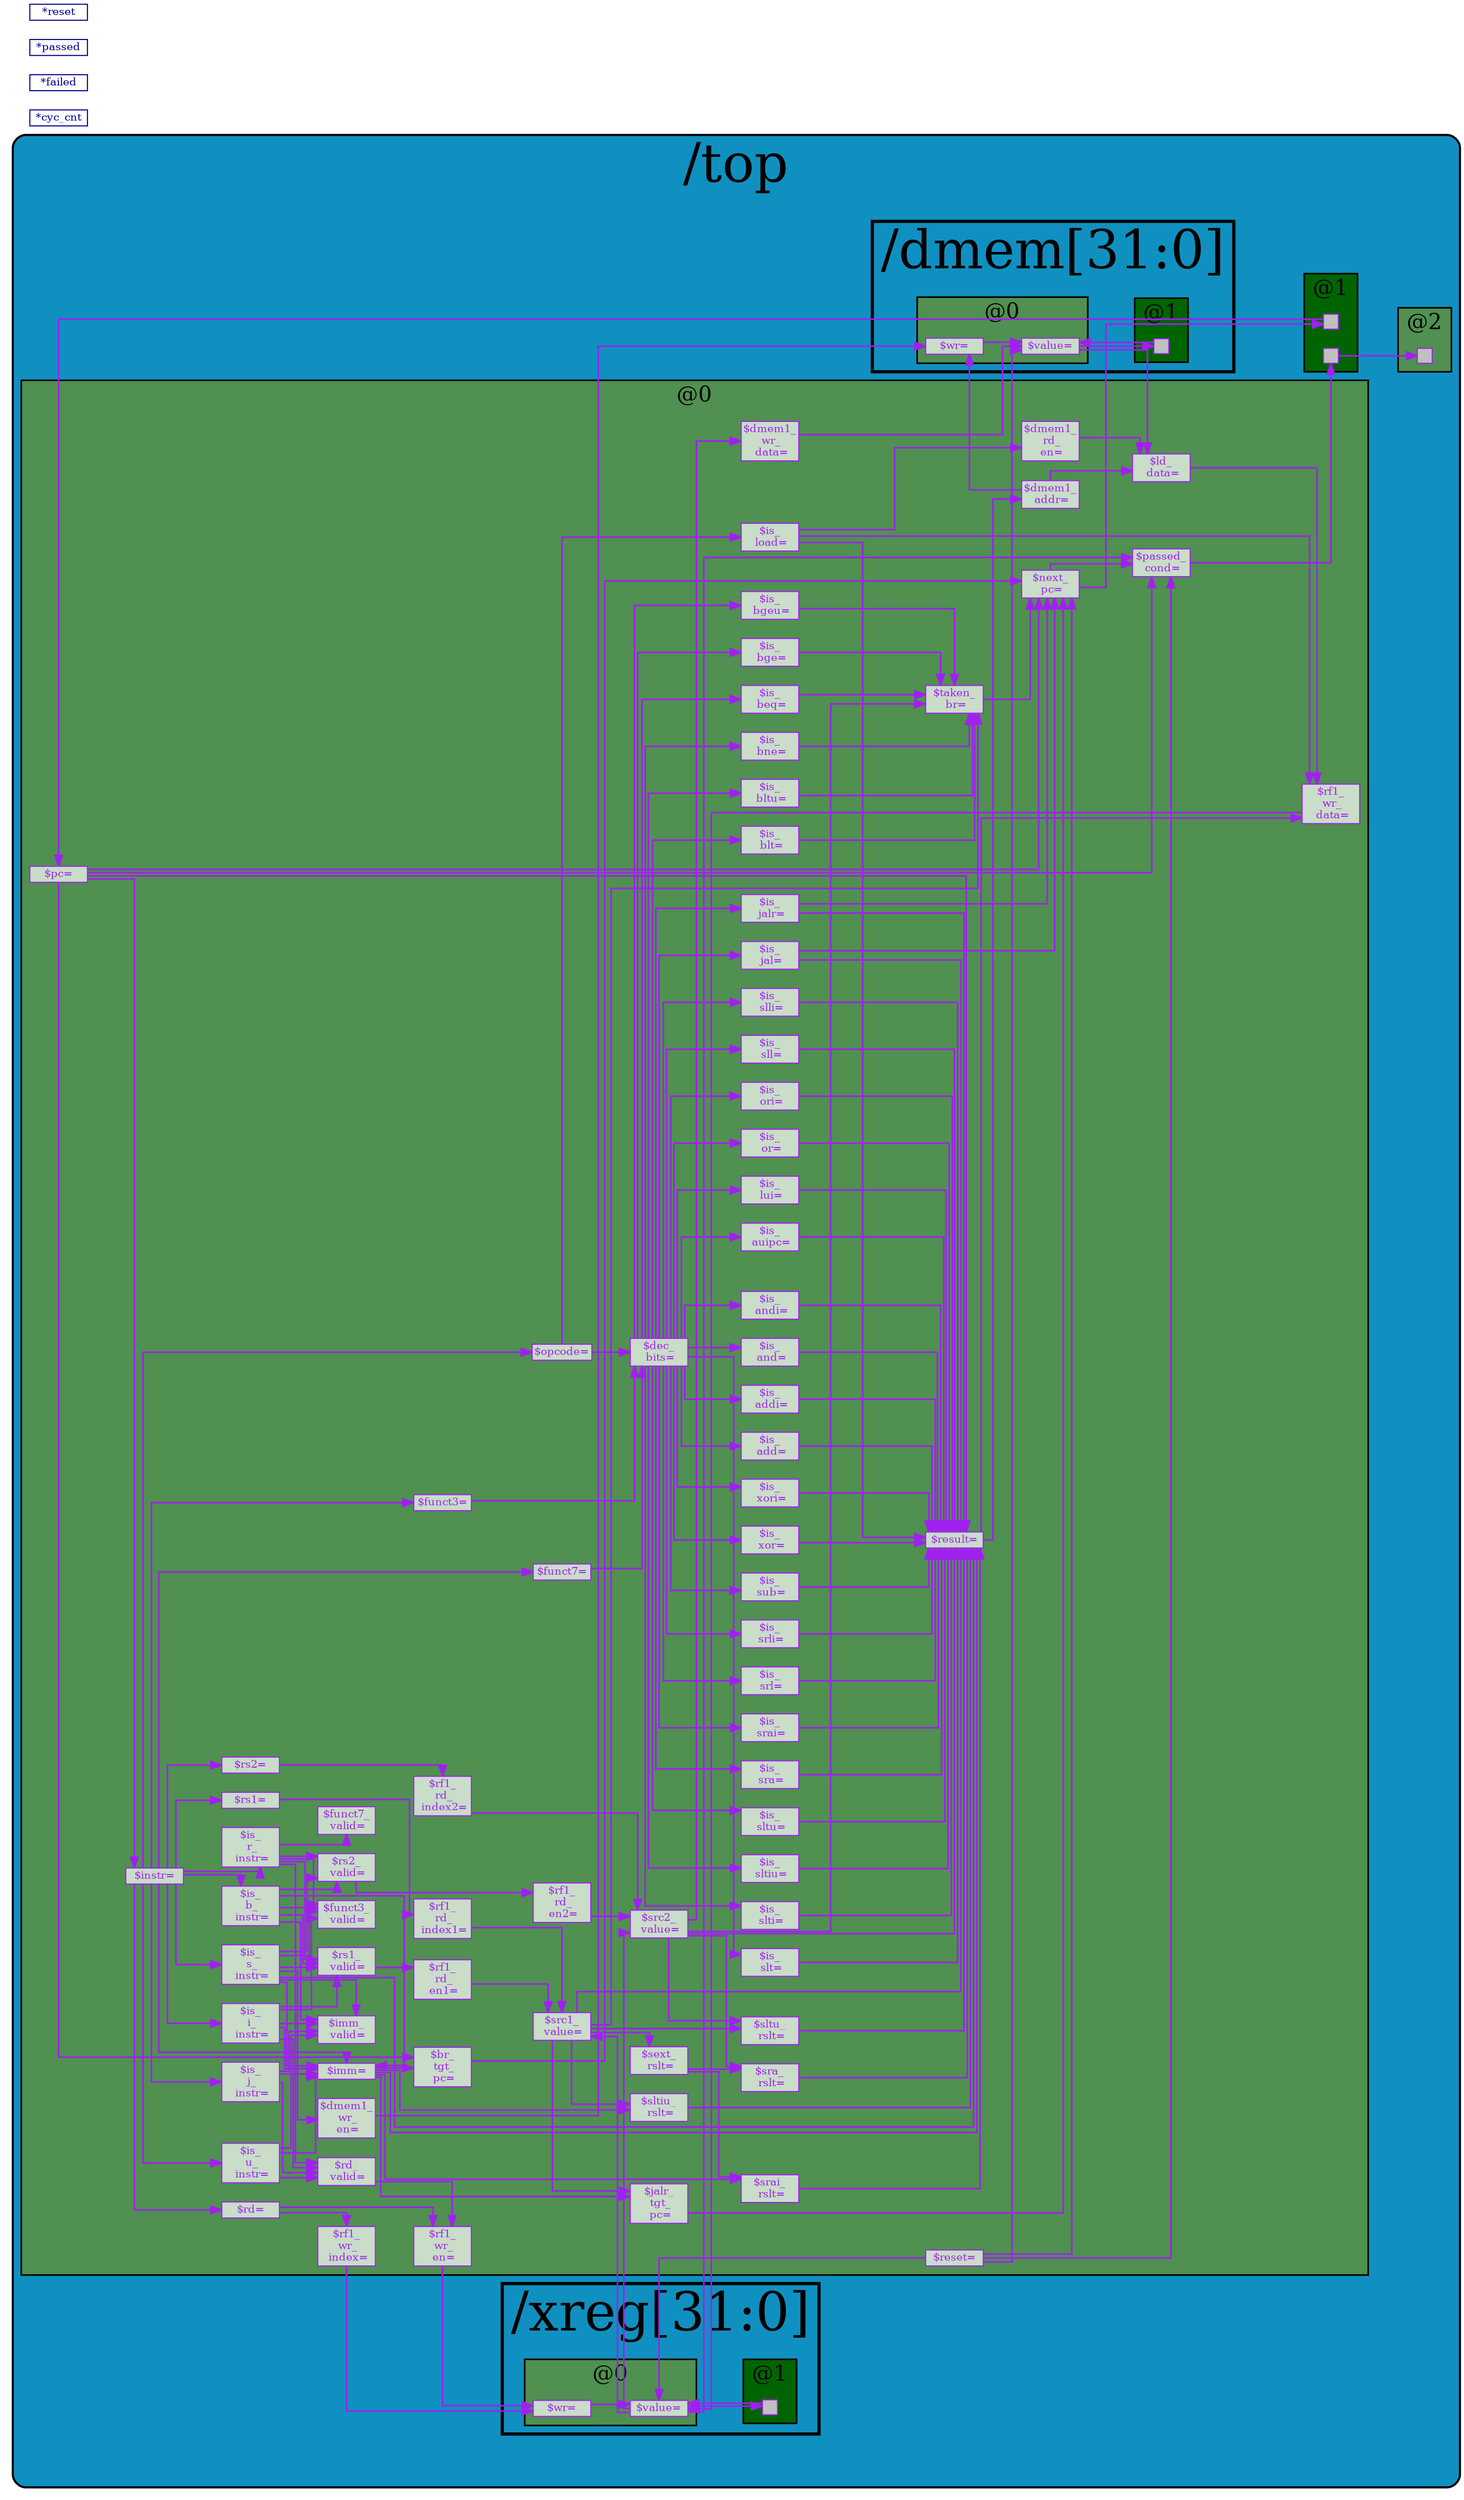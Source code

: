 // Generated by SandPiper(TM) 1.9-2018/02/11-beta from Redwood EDA.
// (Installed here: /d/RISC-V/tlverilog/SandPiper_1.9-2018_02_11-beta_distro.)
// Redwood EDA does not claim intellectual property rights to this file and provides no warranty regarding its correctness or quality.


// Transaction Flow Graph:

strict digraph "top.tlv" {
   graph [layout = dot, rankdir = "LR", outputorder = edgesfirst, splines = ortho];
   node [layer = 4, shape = star, height = 0.02, style = filled, fontsize = 10, fontcolor = "purple", color = "purple", fillcolor = "#ffffffb0", penwidth = 1.0, margin = "0.03,0.03"];
   edge [layer = 3, weight = 4, penwidth = 1.5, color = "purple", fontcolor = "#00D000", labelfontcolor = "purple"];
   subgraph "cluster." {
      fillcolor = "#1090c0"
      style = "filled,rounded"
      penwidth = 2.0
      fontsize = 50
      tooltip = "/top"
      id = "id0{logical_entity=#Q##Q#}"
      label = "/top"
      subgraph "cluster.stage0" {
         "$br_tgt_pc@0" [fillcolor = "#ffffffb0", shape = box, label = "$br_\n tgt_\n pc=", id = "id1{logical_entity=#Q#$br_tgt_pc#Q#}", tooltip = "$br_tgt_pc[31:0]  =  $pc + $imm;"];
      }
      subgraph "cluster.stage0" {
         "$dec_bits@0" [fillcolor = "#ffffffb0", shape = box, label = "$dec_\n bits=", id = "id4{logical_entity=#Q#$dec_bits#Q#}", tooltip = "$dec_bits[10:0] = {$funct7[5],$funct3,$opcode};"];
      }
      subgraph "cluster.stage0" {
         "$dmem1_addr@0" [fillcolor = "#ffffffb0", shape = box, label = "$dmem1_\n addr=", id = "id8{logical_entity=#Q#$dmem1_addr#Q#}", tooltip = "$dmem1_addr[\\$clog2(32)-1:0] = $result[6:2];"];
      }
      subgraph "cluster.stage0" {
         "$dmem1_rd_en@0" [fillcolor = "#ffffffb0", shape = box, label = "$dmem1_\n rd_\n en=", id = "id10{logical_entity=#Q#$dmem1_rd_en#Q#}", tooltip = "$dmem1_rd_en = $is_load;"];
      }
      subgraph "cluster.stage0" {
         "$dmem1_wr_data@0" [fillcolor = "#ffffffb0", shape = box, label = "$dmem1_\n wr_\n data=", id = "id12{logical_entity=#Q#$dmem1_wr_data#Q#}", tooltip = "$dmem1_wr_data[32-1:0] = $src2_value;"];
      }
      subgraph "cluster.stage0" {
         "$dmem1_wr_en@0" [fillcolor = "#ffffffb0", shape = box, label = "$dmem1_\n wr_\n en=", id = "id14{logical_entity=#Q#$dmem1_wr_en#Q#}", tooltip = "$dmem1_wr_en = $is_s_instr;"];
      }
      subgraph "cluster.stage0" {
         "$funct3@0" [fillcolor = "#ffffffb0", shape = box, label = "$funct3=", id = "id16{logical_entity=#Q#$funct3#Q#}", tooltip = "$funct3[2:0] = $instr[14:12];"];
      }
      subgraph "cluster.stage0" {
         "$funct3_valid@0" [fillcolor = "#ffffffb0", shape = box, label = "$funct3_\n valid=", id = "id18{logical_entity=#Q#$funct3_valid#Q#}", tooltip = "$funct3_valid  =  $is_r_instr || $is_i_instr || $is_s_instr || $is_b_instr;"];
      }
      subgraph "cluster.stage0" {
         "$funct7@0" [fillcolor = "#ffffffb0", shape = box, label = "$funct7=", id = "id23{logical_entity=#Q#$funct7#Q#}", tooltip = "$funct7[6:0] = $instr[31:25];"];
      }
      subgraph "cluster.stage0" {
         "$funct7_valid@0" [fillcolor = "#ffffffb0", shape = box, label = "$funct7_\n valid=", id = "id25{logical_entity=#Q#$funct7_valid#Q#}", tooltip = "$funct7_valid = $is_r_instr;"];
      }
      subgraph "cluster.stage0" {
         "$imm@0" [fillcolor = "#ffffffb0", shape = box, label = "$imm=", id = "id27{logical_entity=#Q#$imm#Q#}", tooltip = "$imm[31:0]  =  $is_i_instr ?  {{21{$instr[31]}}, $instr[30:20]}                                  :
                  $is_s_instr ?  {{21{$instr[31]}}, $instr[30:25], $instr[11:7]}                    :
                  $is_b_instr ?  {{20{$instr[31]}}, $instr[7], $instr[30:25], $instr[11:8], 1'b0}   :
                  $is_u_instr ?  {$instr[31:12], 12'b0}                                             :
                  $is_j_instr ?  {{12{$instr[31]}}, $instr[19:12], $instr[20], $instr[30:21], 1'b0} :
                                 32'b0 ;"];
      }
      subgraph "cluster.stage0" {
         "$imm_valid@0" [fillcolor = "#ffffffb0", shape = box, label = "$imm_\n valid=", id = "id47{logical_entity=#Q#$imm_valid#Q#}", tooltip = "$imm_valid = $is_i_instr || $is_s_instr || $is_b_instr || $is_u_instr || $is_j_instr ;"];
      }
      subgraph "cluster.stage0" {
         "$instr@0" [fillcolor = "#ffffffb0", shape = box, label = "$instr=", id = "id53{logical_entity=#Q#$instr#Q#}", tooltip = "`READONLY_MEM($pc, $$instr[31:0])"];
      }
      subgraph "cluster.stage0" {
         "$is_add@0" [fillcolor = "#ffffffb0", shape = box, label = "$is_\n add=", id = "id55{logical_entity=#Q#$is_add#Q#}", tooltip = "$is_add  = $dec_bits ==? 11'b0_000_0110011;"];
      }
      subgraph "cluster.stage0" {
         "$is_addi@0" [fillcolor = "#ffffffb0", shape = box, label = "$is_\n addi=", id = "id57{logical_entity=#Q#$is_addi#Q#}", tooltip = "$is_addi = $dec_bits ==? 11'bx_000_0010011;"];
      }
      subgraph "cluster.stage0" {
         "$is_and@0" [fillcolor = "#ffffffb0", shape = box, label = "$is_\n and=", id = "id59{logical_entity=#Q#$is_and#Q#}", tooltip = "$is_and = $dec_bits ==? 11'b01110110011;"];
      }
      subgraph "cluster.stage0" {
         "$is_andi@0" [fillcolor = "#ffffffb0", shape = box, label = "$is_\n andi=", id = "id61{logical_entity=#Q#$is_andi#Q#}", tooltip = "$is_andi = $dec_bits ==? 11'bx1110010011;"];
      }
      subgraph "cluster.stage0" {
         "$is_auipc@0" [fillcolor = "#ffffffb0", shape = box, label = "$is_\n auipc=", id = "id63{logical_entity=#Q#$is_auipc#Q#}", tooltip = "$is_auipc = $dec_bits ==? 11'bx_xxx_0010111;"];
      }
      subgraph "cluster.stage0" {
         "$is_b_instr@0" [fillcolor = "#ffffffb0", shape = box, label = "$is_\n b_\n instr=", id = "id65{logical_entity=#Q#$is_b_instr#Q#}", tooltip = "$is_b_instr =  $instr[6:2] ==? 5'b11000;"];
      }
      subgraph "cluster.stage0" {
         "$is_beq@0" [fillcolor = "#ffffffb0", shape = box, label = "$is_\n beq=", id = "id67{logical_entity=#Q#$is_beq#Q#}", tooltip = "$is_beq = $dec_bits ==? 11'bx0001100011;"];
      }
      subgraph "cluster.stage0" {
         "$is_bge@0" [fillcolor = "#ffffffb0", shape = box, label = "$is_\n bge=", id = "id69{logical_entity=#Q#$is_bge#Q#}", tooltip = "$is_bge = $dec_bits ==? 11'bx1011100011;"];
      }
      subgraph "cluster.stage0" {
         "$is_bgeu@0" [fillcolor = "#ffffffb0", shape = box, label = "$is_\n bgeu=", id = "id71{logical_entity=#Q#$is_bgeu#Q#}", tooltip = "$is_bgeu = $dec_bits ==? 11'bx_111_1100011;"];
      }
      subgraph "cluster.stage0" {
         "$is_blt@0" [fillcolor = "#ffffffb0", shape = box, label = "$is_\n blt=", id = "id73{logical_entity=#Q#$is_blt#Q#}", tooltip = "$is_blt = $dec_bits ==? 11'bx1001100011;"];
      }
      subgraph "cluster.stage0" {
         "$is_bltu@0" [fillcolor = "#ffffffb0", shape = box, label = "$is_\n bltu=", id = "id75{logical_entity=#Q#$is_bltu#Q#}", tooltip = "$is_bltu = $dec_bits ==? 11'bx_110_1100011;"];
      }
      subgraph "cluster.stage0" {
         "$is_bne@0" [fillcolor = "#ffffffb0", shape = box, label = "$is_\n bne=", id = "id77{logical_entity=#Q#$is_bne#Q#}", tooltip = "$is_bne = $dec_bits ==? 11'bx0011100011;"];
      }
      subgraph "cluster.stage0" {
         "$is_i_instr@0" [fillcolor = "#ffffffb0", shape = box, label = "$is_\n i_\n instr=", id = "id79{logical_entity=#Q#$is_i_instr#Q#}", tooltip = "$is_i_instr =  $instr[6:2] ==? 5'b0000x ||
                      $instr[6:2] ==? 5'b001x0 ||
                          $instr[6:2] ==? 5'b11001;"];
      }
      subgraph "cluster.stage0" {
         "$is_j_instr@0" [fillcolor = "#ffffffb0", shape = box, label = "$is_\n j_\n instr=", id = "id83{logical_entity=#Q#$is_j_instr#Q#}", tooltip = "$is_j_instr =  $instr[6:2] ==? 5'b11011;"];
      }
      subgraph "cluster.stage0" {
         "$is_jal@0" [fillcolor = "#ffffffb0", shape = box, label = "$is_\n jal=", id = "id85{logical_entity=#Q#$is_jal#Q#}", tooltip = "$is_jal = $dec_bits ==? 11'bxxxx1101111;"];
      }
      subgraph "cluster.stage0" {
         "$is_jalr@0" [fillcolor = "#ffffffb0", shape = box, label = "$is_\n jalr=", id = "id87{logical_entity=#Q#$is_jalr#Q#}", tooltip = "$is_jalr = $dec_bits ==? 11'bx0001100111;"];
      }
      subgraph "cluster.stage0" {
         "$is_load@0" [fillcolor = "#ffffffb0", shape = box, label = "$is_\n load=", id = "id89{logical_entity=#Q#$is_load#Q#}", tooltip = "$is_load    =  $opcode   ==  7'b0000011 ;       ;"];
      }
      subgraph "cluster.stage0" {
         "$is_lui@0" [fillcolor = "#ffffffb0", shape = box, label = "$is_\n lui=", id = "id91{logical_entity=#Q#$is_lui#Q#}", tooltip = "$is_lui = $dec_bits ==? 11'bx_xxx_0110111;"];
      }
      subgraph "cluster.stage0" {
         "$is_or@0" [fillcolor = "#ffffffb0", shape = box, label = "$is_\n or=", id = "id93{logical_entity=#Q#$is_or#Q#}", tooltip = "$is_or = $dec_bits ==? 11'b01100110011;"];
      }
      subgraph "cluster.stage0" {
         "$is_ori@0" [fillcolor = "#ffffffb0", shape = box, label = "$is_\n ori=", id = "id95{logical_entity=#Q#$is_ori#Q#}", tooltip = "$is_ori = $dec_bits ==? 11'bx1100010011;"];
      }
      subgraph "cluster.stage0" {
         "$is_r_instr@0" [fillcolor = "#ffffffb0", shape = box, label = "$is_\n r_\n instr=", id = "id97{logical_entity=#Q#$is_r_instr#Q#}", tooltip = "$is_r_instr = $instr[6:2] ==? 5'b01011 ||
                    $instr[6:2] ==? 5'b011x0 ||
                        $instr[6:2] ==? 5'b10100;"];
      }
      subgraph "cluster.stage0" {
         "$is_s_instr@0" [fillcolor = "#ffffffb0", shape = box, label = "$is_\n s_\n instr=", id = "id101{logical_entity=#Q#$is_s_instr#Q#}", tooltip = "$is_s_instr =  $instr[6:2] ==? 5'b0100x;"];
      }
      subgraph "cluster.stage0" {
         "$is_sll@0" [fillcolor = "#ffffffb0", shape = box, label = "$is_\n sll=", id = "id103{logical_entity=#Q#$is_sll#Q#}", tooltip = "$is_sll = $dec_bits ==? 11'b00010110011;"];
      }
      subgraph "cluster.stage0" {
         "$is_slli@0" [fillcolor = "#ffffffb0", shape = box, label = "$is_\n slli=", id = "id105{logical_entity=#Q#$is_slli#Q#}", tooltip = "$is_slli = $dec_bits ==? 11'b00010010011;"];
      }
      subgraph "cluster.stage0" {
         "$is_slt@0" [fillcolor = "#ffffffb0", shape = box, label = "$is_\n slt=", id = "id107{logical_entity=#Q#$is_slt#Q#}", tooltip = "$is_slt = $dec_bits ==? 11'b00100110011;"];
      }
      subgraph "cluster.stage0" {
         "$is_slti@0" [fillcolor = "#ffffffb0", shape = box, label = "$is_\n slti=", id = "id109{logical_entity=#Q#$is_slti#Q#}", tooltip = "$is_slti = $dec_bits ==? 11'bx0100010011;"];
      }
      subgraph "cluster.stage0" {
         "$is_sltiu@0" [fillcolor = "#ffffffb0", shape = box, label = "$is_\n sltiu=", id = "id111{logical_entity=#Q#$is_sltiu#Q#}", tooltip = "$is_sltiu = $dec_bits ==? 11'bx0110010011;"];
      }
      subgraph "cluster.stage0" {
         "$is_sltu@0" [fillcolor = "#ffffffb0", shape = box, label = "$is_\n sltu=", id = "id113{logical_entity=#Q#$is_sltu#Q#}", tooltip = "$is_sltu = $dec_bits ==? 11'b00110110011;"];
      }
      subgraph "cluster.stage0" {
         "$is_sra@0" [fillcolor = "#ffffffb0", shape = box, label = "$is_\n sra=", id = "id115{logical_entity=#Q#$is_sra#Q#}", tooltip = "$is_sra = $dec_bits ==? 11'b11010110011;"];
      }
      subgraph "cluster.stage0" {
         "$is_srai@0" [fillcolor = "#ffffffb0", shape = box, label = "$is_\n srai=", id = "id117{logical_entity=#Q#$is_srai#Q#}", tooltip = "$is_srai = $dec_bits ==? 11'b11010010011;"];
      }
      subgraph "cluster.stage0" {
         "$is_srl@0" [fillcolor = "#ffffffb0", shape = box, label = "$is_\n srl=", id = "id119{logical_entity=#Q#$is_srl#Q#}", tooltip = "$is_srl = $dec_bits ==? 11'b1010110011;"];
      }
      subgraph "cluster.stage0" {
         "$is_srli@0" [fillcolor = "#ffffffb0", shape = box, label = "$is_\n srli=", id = "id121{logical_entity=#Q#$is_srli#Q#}", tooltip = "$is_srli = $dec_bits ==? 11'b01010010011;"];
      }
      subgraph "cluster.stage0" {
         "$is_sub@0" [fillcolor = "#ffffffb0", shape = box, label = "$is_\n sub=", id = "id123{logical_entity=#Q#$is_sub#Q#}", tooltip = "$is_sub = $dec_bits ==? 11'b10000110011;"];
      }
      subgraph "cluster.stage0" {
         "$is_u_instr@0" [fillcolor = "#ffffffb0", shape = box, label = "$is_\n u_\n instr=", id = "id125{logical_entity=#Q#$is_u_instr#Q#}", tooltip = "$is_u_instr = $instr[6:2] ==? 5'b0x101;"];
      }
      subgraph "cluster.stage0" {
         "$is_xor@0" [fillcolor = "#ffffffb0", shape = box, label = "$is_\n xor=", id = "id127{logical_entity=#Q#$is_xor#Q#}", tooltip = "$is_xor = $dec_bits ==? 11'b01000110011;"];
      }
      subgraph "cluster.stage0" {
         "$is_xori@0" [fillcolor = "#ffffffb0", shape = box, label = "$is_\n xori=", id = "id129{logical_entity=#Q#$is_xori#Q#}", tooltip = "$is_xori = $dec_bits ==? 11'bx1000010011;"];
      }
      subgraph "cluster.stage0" {
         "$jalr_tgt_pc@0" [fillcolor = "#ffffffb0", shape = box, label = "$jalr_\n tgt_\n pc=", id = "id131{logical_entity=#Q#$jalr_tgt_pc#Q#}", tooltip = "$jalr_tgt_pc[31:0] = $src1_value + $imm;"];
      }
      subgraph "cluster.stage0" {
         "$ld_data@0" [fillcolor = "#ffffffb0", shape = box, label = "$ld_\n data=", id = "id134{logical_entity=#Q#$ld_data#Q#}", tooltip = "$ld_data[31:0][32-1:0] = $dmem1_rd_en ? /dmem[$dmem1_addr]$value : 'X;"];
      }
      subgraph "cluster.stage0" {
         "$next_pc@0" [fillcolor = "#ffffffb0", shape = box, label = "$next_\n pc=", id = "id138{logical_entity=#Q#$next_pc#Q#}", tooltip = "$next_pc[31:0] =  $reset    ? '0           :
                     $taken_br ? $br_tgt_pc   :
                     $is_jal   ? $br_tgt_pc   :
                     $is_jalr  ? $jalr_tgt_pc :
                     $pc + 32'd4 ;"];
      }
      subgraph "cluster.stage1" {
         "$next_pc@1" [label = "", shape = box, fixedsize = true, width = 0.2, height = 0.2, penwidth = 1.0, shape = box, fillcolor = grey];
      }
      subgraph "cluster.stage0" {
         "$opcode@0" [fillcolor = "#ffffffb0", shape = box, label = "$opcode=", id = "id148{logical_entity=#Q#$opcode#Q#}", tooltip = "$opcode[6:0] = $instr[6:0];"];
      }
      subgraph "cluster.stage0" {
         "$passed_cond@0" [fillcolor = "#ffffffb0", shape = box, label = "$passed_\n cond=", id = "id150{logical_entity=#Q#$passed_cond#Q#}", tooltip = "$passed_cond = (/xreg[30]$value == 32'b1) &&
                     (! $reset && $next_pc[31:0] == $pc[31:0]);"];
      }
      subgraph "cluster.stage1" {
         "$passed_cond@1" [label = "", shape = box, fixedsize = true, width = 0.2, height = 0.2, penwidth = 1.0, shape = box, fillcolor = grey];
      }
      subgraph "cluster.stage2" {
         "$passed_cond@2" [label = "", shape = box, fixedsize = true, width = 0.2, height = 0.2, penwidth = 1.0, shape = box, fillcolor = grey];
      }
      subgraph "cluster.stage0" {
         "$pc@0" [fillcolor = "#ffffffb0", shape = box, label = "$pc=", id = "id157{logical_entity=#Q#$pc#Q#}", tooltip = "$pc[31:0] = >>1$next_pc[31:0];"];
      }
      subgraph "cluster.stage0" {
         "$rd@0" [fillcolor = "#ffffffb0", shape = box, label = "$rd=", id = "id159{logical_entity=#Q#$rd#Q#}", tooltip = "$rd[4:0] = $instr[11:7];"];
      }
      subgraph "cluster.stage0" {
         "$rd_valid@0" [fillcolor = "#ffffffb0", shape = box, label = "$rd_\n valid=", id = "id161{logical_entity=#Q#$rd_valid#Q#}", tooltip = "$rd_valid = $is_r_instr || $is_i_instr || $is_u_instr || $is_j_instr;"];
      }
      subgraph "cluster.stage0" {
         "$reset@0" [fillcolor = "#ffffffb0", shape = box, label = "$reset=", id = "id166{logical_entity=#Q#$reset#Q#}", tooltip = "$reset = *reset;"];
      }
      subgraph "cluster.stage0" {
         "$result@0" [fillcolor = "#ffffffb0", shape = box, label = "$result=", id = "id167{logical_entity=#Q#$result#Q#}", tooltip = "$result[31:0] =  $is_addi || $is_load || $is_s_instr ?  $src1_value + $imm :
                    $is_add  ?  $src1_value + $src2_value :
                    $is_andi ?  $src1_value & $imm:
                    $is_ori  ?  $src1_value | $imm:
                    $is_xori ?  $src1_value ^ $imm:
                    $is_slli ?  $src1_value << $imm[5:0]:
                    $is_srli ?  $src1_value >> $imm[5:0]:
                    $is_and  ?  $src1_value & $src2_value:
                    $is_or   ?  $src1_value | $src2_value:
                    $is_xor  ?  $src1_value ^ $src2_value:
                    $is_sub  ?  $src1_value - $src2_value:
                    $is_sll  ?  $src1_value << $src2_value:
                    $is_srl  ?  $src1_value >> $src2_value:
                    $is_sltu ? $sltu_rslt:
                    $is_sltiu ? $sltiu_rslt:
                    $is_lui  ?  {$imm[31:12], 12'b0}:
                    $is_auipc ? $pc + $imm:
                    $is_jal  ?  $pc + 32'd4: //jump and link this is used to jump to a destination but before that the original pc+4 which is the next instruction that has to be repeated when the jump hasnt called is also captured in a destination register so that after the jal is over it can resume to the normal execution of the program
                    $is_jalr ?  $pc + 32'd4: 
                    $is_slt  ?  (($src1_value[31] == $src2_value[31]) ? $sltu_rslt : {31'b0,$src1_value[31]}):
                    $is_slti ?  (($src1_value[31] == $imm[31]) ? $sltiu_rslt : {31'b0,$src1_value[31]}):
                    $is_sra  ? $sra_rslt[31:0]: //here we take only the 32 bits from the 64 bits
                    $is_srai ? $srai_rslt[31:0]:
                              32'bx;"];
      }
      subgraph "cluster.stage0" {
         "$rf1_rd_en1@0" [fillcolor = "#ffffffb0", shape = box, label = "$rf1_\n rd_\n en1=", id = "id236{logical_entity=#Q#$rf1_rd_en1#Q#}", tooltip = "$rf1_rd_en1 = $rs1_valid;"];
      }
      subgraph "cluster.stage0" {
         "$rf1_rd_en2@0" [fillcolor = "#ffffffb0", shape = box, label = "$rf1_\n rd_\n en2=", id = "id238{logical_entity=#Q#$rf1_rd_en2#Q#}", tooltip = "$rf1_rd_en2 = $rs2_valid;"];
      }
      subgraph "cluster.stage0" {
         "$rf1_rd_index1@0" [fillcolor = "#ffffffb0", shape = box, label = "$rf1_\n rd_\n index1=", id = "id240{logical_entity=#Q#$rf1_rd_index1#Q#}", tooltip = "$rf1_rd_index1[\\$clog2(32)-1:0] = $rs1;"];
      }
      subgraph "cluster.stage0" {
         "$rf1_rd_index2@0" [fillcolor = "#ffffffb0", shape = box, label = "$rf1_\n rd_\n index2=", id = "id242{logical_entity=#Q#$rf1_rd_index2#Q#}", tooltip = "$rf1_rd_index2[\\$clog2(32)-1:0] = $rs2;"];
      }
      subgraph "cluster.stage0" {
         "$rf1_wr_data@0" [fillcolor = "#ffffffb0", shape = box, label = "$rf1_\n wr_\n data=", id = "id244{logical_entity=#Q#$rf1_wr_data#Q#}", tooltip = "$rf1_wr_data[32-1:0] = $is_load ? $ld_data : $result;"];
      }
      subgraph "cluster.stage0" {
         "$rf1_wr_en@0" [fillcolor = "#ffffffb0", shape = box, label = "$rf1_\n wr_\n en=", id = "id248{logical_entity=#Q#$rf1_wr_en#Q#}", tooltip = "$rf1_wr_en = $rd_valid && ($rd != 5'b0);"];
      }
      subgraph "cluster.stage0" {
         "$rf1_wr_index@0" [fillcolor = "#ffffffb0", shape = box, label = "$rf1_\n wr_\n index=", id = "id251{logical_entity=#Q#$rf1_wr_index#Q#}", tooltip = "$rf1_wr_index[\\$clog2(32)-1:0]  = $rd;"];
      }
      subgraph "cluster.stage0" {
         "$rs1@0" [fillcolor = "#ffffffb0", shape = box, label = "$rs1=", id = "id253{logical_entity=#Q#$rs1#Q#}", tooltip = "$rs1[4:0] = $instr[19:15];"];
      }
      subgraph "cluster.stage0" {
         "$rs1_valid@0" [fillcolor = "#ffffffb0", shape = box, label = "$rs1_\n valid=", id = "id255{logical_entity=#Q#$rs1_valid#Q#}", tooltip = "$rs1_valid     =  $is_r_instr || $is_i_instr || $is_s_instr || $is_b_instr;"];
      }
      subgraph "cluster.stage0" {
         "$rs2@0" [fillcolor = "#ffffffb0", shape = box, label = "$rs2=", id = "id260{logical_entity=#Q#$rs2#Q#}", tooltip = "$rs2[4:0] = $instr[24:20];"];
      }
      subgraph "cluster.stage0" {
         "$rs2_valid@0" [fillcolor = "#ffffffb0", shape = box, label = "$rs2_\n valid=", id = "id262{logical_entity=#Q#$rs2_valid#Q#}", tooltip = "$rs2_valid = $is_r_instr || $is_s_instr || $is_b_instr ;"];
      }
      subgraph "cluster.stage0" {
         "$sext_rslt@0" [fillcolor = "#ffffffb0", shape = box, label = "$sext_\n rslt=", id = "id266{logical_entity=#Q#$sext_rslt#Q#}", tooltip = "$sext_rslt[63:0] = {{32{$src1_value[31]}},$src1_value};"];
      }
      subgraph "cluster.stage0" {
         "$sltiu_rslt@0" [fillcolor = "#ffffffb0", shape = box, label = "$sltiu_\n rslt=", id = "id269{logical_entity=#Q#$sltiu_rslt#Q#}", tooltip = "$sltiu_rslt[31:0] = {31'b0, $src1_value < $imm};"];
      }
      subgraph "cluster.stage0" {
         "$sltu_rslt@0" [fillcolor = "#ffffffb0", shape = box, label = "$sltu_\n rslt=", id = "id272{logical_entity=#Q#$sltu_rslt#Q#}", tooltip = "$sltu_rslt[31:0] = {31'b0,$src1_value < $src2_value};"];
      }
      subgraph "cluster.stage0" {
         "$sra_rslt@0" [fillcolor = "#ffffffb0", shape = box, label = "$sra_\n rslt=", id = "id275{logical_entity=#Q#$sra_rslt#Q#}", tooltip = "$sra_rslt[63:0] = $sext_rslt >> $src2_value[4:0];"];
      }
      subgraph "cluster.stage0" {
         "$srai_rslt@0" [fillcolor = "#ffffffb0", shape = box, label = "$srai_\n rslt=", id = "id278{logical_entity=#Q#$srai_rslt#Q#}", tooltip = "$srai_rslt[63:0] = $sext_rslt >> $imm[4:0];"];
      }
      subgraph "cluster.stage0" {
         "$src1_value@0" [fillcolor = "#ffffffb0", shape = box, label = "$src1_\n value=", id = "id281{logical_entity=#Q#$src1_value#Q#}", tooltip = "$src1_value[31:0][32-1:0]  =  $rf1_rd_en1 ? /xreg[$rf1_rd_index1]$value : 'X;"];
      }
      subgraph "cluster.stage0" {
         "$src2_value@0" [fillcolor = "#ffffffb0", shape = box, label = "$src2_\n value=", id = "id285{logical_entity=#Q#$src2_value#Q#}", tooltip = "$src2_value[31:0][32-1:0]  =  $rf1_rd_en2 ? /xreg[$rf1_rd_index2]$value : 'X;"];
      }
      subgraph "cluster.stage0" {
         "$taken_br@0" [fillcolor = "#ffffffb0", shape = box, label = "$taken_\n br=", id = "id289{logical_entity=#Q#$taken_br#Q#}", tooltip = "$taken_br   =  $is_beq  ?  ($src1_value == $src2_value) :  //taken branch is like a switch only when the branch statements happen the branch will occur and it will jump to pc+imm location as the location is specified in the imm field of the instruction itself
                  $is_bne  ?  ($src1_value != $src2_value) :
                  $is_blt  ?  (($src1_value < $src2_value)  ^ ($src1_value[31] != $src2_value[31])) : //here we use xor since if they are equal we dont want them under the same category but there are separate instructions
                  $is_bge  ?  (($src1_value >= $src2_value) ^ ($src1_value[31] != $src2_value[31])) :
                  $is_bltu ?  ($src1_value < $src2_value)  :
                  $is_bgeu ?  ($src1_value >= $src2_value) :
                              1'b0;"];
      }
      subgraph "cluster.stage0" {
         style = "filled"
         fontsize = 20
         penwidth = 1.5
         label = "@0"
         id = "id312{logical_entity=#Q#|none@0#Q#}"
         tooltip = "@0"
         fillcolor = "#509050"
      }
      subgraph "cluster.stage1" {
         style = "filled"
         fontsize = 20
         penwidth = 1.5
         label = "@1"
         id = "id313{logical_entity=#Q#|none@2#Q#}"
         tooltip = "@1"
         fillcolor = "darkgreen"
      }
      subgraph "cluster.stage2" {
         style = "filled"
         fontsize = 20
         penwidth = 1.5
         label = "@2"
         id = "id314{logical_entity=#Q#|none@4#Q#}"
         tooltip = "@2"
         fillcolor = "#509050"
      }
      subgraph "cluster./cpuviz" {
         fillcolor = "#1090c0"
fontsize = 50
penwidth = 3.0
         style = "dashed,filled"
         tooltip = "/cpuviz"
         id = "id315{logical_entity=#Q#/cpuviz#Q#}"
         label = "/cpuviz"
         subgraph "cluster./cpuviz/imem" {
            fillcolor = "#1090c0"
fontsize = 50
penwidth = 3.0
            style = filled
            tooltip = "/cpuviz/imem[57:0]"
            id = "id316{logical_entity=#Q#/cpuviz/imem#Q#}"
            label = "/imem[57:0]"
         }
      }
      subgraph "cluster./dmem" {
         fillcolor = "#1090c0"
fontsize = 50
penwidth = 3.0
         style = filled
         tooltip = "/dmem[31:0]"
         id = "id317{logical_entity=#Q#/dmem#Q#}"
         label = "/dmem[31:0]"
         subgraph "cluster.stage0" {
            "/dmem$value@0" [fillcolor = "#ffffffb0", shape = box, label = "$value=", id = "id318{logical_entity=#Q#/dmem$value#Q#}", tooltip = "<<1$value[32-1:0] = /top$reset ? 0                 :
                                 $wr         ? /top$dmem1_wr_data :
                                               $RETAIN;"];
         }
         subgraph "cluster.stage1" {
            "/dmem$value@1" [label = "", shape = box, fixedsize = true, width = 0.2, height = 0.2, penwidth = 1.0, shape = box, fillcolor = grey];
         }
         subgraph "cluster.stage0" {
            "/dmem$wr@0" [fillcolor = "#ffffffb0", shape = box, label = "$wr=", id = "id324{logical_entity=#Q#/dmem$wr#Q#}", tooltip = "$wr = /top$dmem1_wr_en && (/top$dmem1_addr == #dmem);"];
         }
         subgraph "cluster.stage0" {
            style = "filled"
            fontsize = 20
            penwidth = 1.5
            label = "@0"
            id = "id327{logical_entity=#Q#|none@0#Q#}"
            tooltip = "/dmem[31:0]@0"
            fillcolor = "#509050"
         }
         subgraph "cluster.stage1" {
            style = "filled"
            fontsize = 20
            penwidth = 1.5
            label = "@1"
            id = "id328{logical_entity=#Q#|none@2#Q#}"
            tooltip = "/dmem[31:0]@1"
            fillcolor = "darkgreen"
         }
      }
      subgraph "cluster./xreg" {
         fillcolor = "#1090c0"
fontsize = 50
penwidth = 3.0
         style = filled
         tooltip = "/xreg[31:0]"
         id = "id329{logical_entity=#Q#/xreg#Q#}"
         label = "/xreg[31:0]"
         subgraph "cluster.stage0" {
            "/xreg$value@0" [fillcolor = "#ffffffb0", shape = box, label = "$value=", id = "id330{logical_entity=#Q#/xreg$value#Q#}", tooltip = "<<1$value[32-1:0] = /top$reset ? #xreg              :
                                    $wr      ? /top$rf1_wr_data :
                                               $RETAIN;"];
         }
         subgraph "cluster.stage1" {
            "/xreg$value@1" [label = "", shape = box, fixedsize = true, width = 0.2, height = 0.2, penwidth = 1.0, shape = box, fillcolor = grey];
         }
         subgraph "cluster.stage0" {
            "/xreg$wr@0" [fillcolor = "#ffffffb0", shape = box, label = "$wr=", id = "id336{logical_entity=#Q#/xreg$wr#Q#}", tooltip = "$wr = /top$rf1_wr_en && (/top$rf1_wr_index == #xreg);"];
         }
         subgraph "cluster.stage0" {
            style = "filled"
            fontsize = 20
            penwidth = 1.5
            label = "@0"
            id = "id339{logical_entity=#Q#|none@0#Q#}"
            tooltip = "/xreg[31:0]@0"
            fillcolor = "#509050"
         }
         subgraph "cluster.stage1" {
            style = "filled"
            fontsize = 20
            penwidth = 1.5
            label = "@1"
            id = "id340{logical_entity=#Q#|none@2#Q#}"
            tooltip = "/xreg[31:0]@1"
            fillcolor = "darkgreen"
         }
      }
      subgraph "cluster.|none" {
         fillcolor = "orange"
         style = "filled,rounded"
         penwidth = 2.5
         fontsize = 50
         tooltip = "|none"
         id = "id341{logical_entity=#Q#|none#Q#}"
         label = "|none"
      }
   }

"*cyc_cnt" [shape = box, color = "#00008b", fontcolor = "#00008b", fillcolor = white];
"*failed" [shape = box, color = "#00008b", fontcolor = "#00008b", fillcolor = white];
"*passed" [shape = box, color = "#00008b", fontcolor = "#00008b", fillcolor = white];
"*reset" [shape = box, color = "#00008b", fontcolor = "#00008b", fillcolor = white];

"$pc@0" -> "$br_tgt_pc@0" [id = "id2{logical_entity=#Q#$pc#Q#}", weight = 2, tooltip = "$pc"]
"$imm@0" -> "$br_tgt_pc@0" [id = "id3{logical_entity=#Q#$imm#Q#}", weight = 2, tooltip = "$imm"]
"$funct7@0" -> "$dec_bits@0" [id = "id5{logical_entity=#Q#$funct7#Q#}", weight = 2, tooltip = "$funct7"]
"$funct3@0" -> "$dec_bits@0" [id = "id6{logical_entity=#Q#$funct3#Q#}", weight = 2, tooltip = "$funct3"]
"$opcode@0" -> "$dec_bits@0" [id = "id7{logical_entity=#Q#$opcode#Q#}", weight = 2, tooltip = "$opcode"]
"$result@0" -> "$dmem1_addr@0" [id = "id9{logical_entity=#Q#$result#Q#}", weight = 2, tooltip = "$result"]
"$is_load@0" -> "$dmem1_rd_en@0" [id = "id11{logical_entity=#Q#$is_load#Q#}", weight = 2, tooltip = "$is_load"]
"$src2_value@0" -> "$dmem1_wr_data@0" [id = "id13{logical_entity=#Q#$src2_value#Q#}", weight = 2, tooltip = "$src2_value"]
"$is_s_instr@0" -> "$dmem1_wr_en@0" [id = "id15{logical_entity=#Q#$is_s_instr#Q#}", weight = 2, tooltip = "$is_s_instr"]
"$instr@0" -> "$funct3@0" [id = "id17{logical_entity=#Q#$instr#Q#}", weight = 2, tooltip = "$instr"]
"$is_r_instr@0" -> "$funct3_valid@0" [id = "id19{logical_entity=#Q#$is_r_instr#Q#}", weight = 2, tooltip = "$is_r_instr"]
"$is_i_instr@0" -> "$funct3_valid@0" [id = "id20{logical_entity=#Q#$is_i_instr#Q#}", weight = 2, tooltip = "$is_i_instr"]
"$is_s_instr@0" -> "$funct3_valid@0" [id = "id21{logical_entity=#Q#$is_s_instr#Q#}", weight = 2, tooltip = "$is_s_instr"]
"$is_b_instr@0" -> "$funct3_valid@0" [id = "id22{logical_entity=#Q#$is_b_instr#Q#}", weight = 2, tooltip = "$is_b_instr"]
"$instr@0" -> "$funct7@0" [id = "id24{logical_entity=#Q#$instr#Q#}", weight = 2, tooltip = "$instr"]
"$is_r_instr@0" -> "$funct7_valid@0" [id = "id26{logical_entity=#Q#$is_r_instr#Q#}", weight = 2, tooltip = "$is_r_instr"]
"$is_i_instr@0" -> "$imm@0" [id = "id28{logical_entity=#Q#$is_i_instr#Q#}", weight = 2, tooltip = "$is_i_instr"]
"$instr@0" -> "$imm@0" [id = "id29{logical_entity=#Q#$instr#Q#}", weight = 2, tooltip = "$instr"]
"$instr@0" -> "$imm@0" [id = "id30{logical_entity=#Q#$instr#Q#}", weight = 2, tooltip = "$instr"]
"$is_s_instr@0" -> "$imm@0" [id = "id31{logical_entity=#Q#$is_s_instr#Q#}", weight = 2, tooltip = "$is_s_instr"]
"$instr@0" -> "$imm@0" [id = "id32{logical_entity=#Q#$instr#Q#}", weight = 2, tooltip = "$instr"]
"$instr@0" -> "$imm@0" [id = "id33{logical_entity=#Q#$instr#Q#}", weight = 2, tooltip = "$instr"]
"$instr@0" -> "$imm@0" [id = "id34{logical_entity=#Q#$instr#Q#}", weight = 2, tooltip = "$instr"]
"$is_b_instr@0" -> "$imm@0" [id = "id35{logical_entity=#Q#$is_b_instr#Q#}", weight = 2, tooltip = "$is_b_instr"]
"$instr@0" -> "$imm@0" [id = "id36{logical_entity=#Q#$instr#Q#}", weight = 2, tooltip = "$instr"]
"$instr@0" -> "$imm@0" [id = "id37{logical_entity=#Q#$instr#Q#}", weight = 2, tooltip = "$instr"]
"$instr@0" -> "$imm@0" [id = "id38{logical_entity=#Q#$instr#Q#}", weight = 2, tooltip = "$instr"]
"$instr@0" -> "$imm@0" [id = "id39{logical_entity=#Q#$instr#Q#}", weight = 2, tooltip = "$instr"]
"$is_u_instr@0" -> "$imm@0" [id = "id40{logical_entity=#Q#$is_u_instr#Q#}", weight = 2, tooltip = "$is_u_instr"]
"$instr@0" -> "$imm@0" [id = "id41{logical_entity=#Q#$instr#Q#}", weight = 2, tooltip = "$instr"]
"$is_j_instr@0" -> "$imm@0" [id = "id42{logical_entity=#Q#$is_j_instr#Q#}", weight = 2, tooltip = "$is_j_instr"]
"$instr@0" -> "$imm@0" [id = "id43{logical_entity=#Q#$instr#Q#}", weight = 2, tooltip = "$instr"]
"$instr@0" -> "$imm@0" [id = "id44{logical_entity=#Q#$instr#Q#}", weight = 2, tooltip = "$instr"]
"$instr@0" -> "$imm@0" [id = "id45{logical_entity=#Q#$instr#Q#}", weight = 2, tooltip = "$instr"]
"$instr@0" -> "$imm@0" [id = "id46{logical_entity=#Q#$instr#Q#}", weight = 2, tooltip = "$instr"]
"$is_i_instr@0" -> "$imm_valid@0" [id = "id48{logical_entity=#Q#$is_i_instr#Q#}", weight = 2, tooltip = "$is_i_instr"]
"$is_s_instr@0" -> "$imm_valid@0" [id = "id49{logical_entity=#Q#$is_s_instr#Q#}", weight = 2, tooltip = "$is_s_instr"]
"$is_b_instr@0" -> "$imm_valid@0" [id = "id50{logical_entity=#Q#$is_b_instr#Q#}", weight = 2, tooltip = "$is_b_instr"]
"$is_u_instr@0" -> "$imm_valid@0" [id = "id51{logical_entity=#Q#$is_u_instr#Q#}", weight = 2, tooltip = "$is_u_instr"]
"$is_j_instr@0" -> "$imm_valid@0" [id = "id52{logical_entity=#Q#$is_j_instr#Q#}", weight = 2, tooltip = "$is_j_instr"]
"$pc@0" -> "$instr@0" [id = "id54{logical_entity=#Q#$pc#Q#}", weight = 2, tooltip = "$pc"]
"$dec_bits@0" -> "$is_add@0" [id = "id56{logical_entity=#Q#$dec_bits#Q#}", weight = 2, tooltip = "$dec_bits"]
"$dec_bits@0" -> "$is_addi@0" [id = "id58{logical_entity=#Q#$dec_bits#Q#}", weight = 2, tooltip = "$dec_bits"]
"$dec_bits@0" -> "$is_and@0" [id = "id60{logical_entity=#Q#$dec_bits#Q#}", weight = 2, tooltip = "$dec_bits"]
"$dec_bits@0" -> "$is_andi@0" [id = "id62{logical_entity=#Q#$dec_bits#Q#}", weight = 2, tooltip = "$dec_bits"]
"$dec_bits@0" -> "$is_auipc@0" [id = "id64{logical_entity=#Q#$dec_bits#Q#}", weight = 2, tooltip = "$dec_bits"]
"$instr@0" -> "$is_b_instr@0" [id = "id66{logical_entity=#Q#$instr#Q#}", weight = 2, tooltip = "$instr"]
"$dec_bits@0" -> "$is_beq@0" [id = "id68{logical_entity=#Q#$dec_bits#Q#}", weight = 2, tooltip = "$dec_bits"]
"$dec_bits@0" -> "$is_bge@0" [id = "id70{logical_entity=#Q#$dec_bits#Q#}", weight = 2, tooltip = "$dec_bits"]
"$dec_bits@0" -> "$is_bgeu@0" [id = "id72{logical_entity=#Q#$dec_bits#Q#}", weight = 2, tooltip = "$dec_bits"]
"$dec_bits@0" -> "$is_blt@0" [id = "id74{logical_entity=#Q#$dec_bits#Q#}", weight = 2, tooltip = "$dec_bits"]
"$dec_bits@0" -> "$is_bltu@0" [id = "id76{logical_entity=#Q#$dec_bits#Q#}", weight = 2, tooltip = "$dec_bits"]
"$dec_bits@0" -> "$is_bne@0" [id = "id78{logical_entity=#Q#$dec_bits#Q#}", weight = 2, tooltip = "$dec_bits"]
"$instr@0" -> "$is_i_instr@0" [id = "id80{logical_entity=#Q#$instr#Q#}", weight = 2, tooltip = "$instr"]
"$instr@0" -> "$is_i_instr@0" [id = "id81{logical_entity=#Q#$instr#Q#}", weight = 2, tooltip = "$instr"]
"$instr@0" -> "$is_i_instr@0" [id = "id82{logical_entity=#Q#$instr#Q#}", weight = 2, tooltip = "$instr"]
"$instr@0" -> "$is_j_instr@0" [id = "id84{logical_entity=#Q#$instr#Q#}", weight = 2, tooltip = "$instr"]
"$dec_bits@0" -> "$is_jal@0" [id = "id86{logical_entity=#Q#$dec_bits#Q#}", weight = 2, tooltip = "$dec_bits"]
"$dec_bits@0" -> "$is_jalr@0" [id = "id88{logical_entity=#Q#$dec_bits#Q#}", weight = 2, tooltip = "$dec_bits"]
"$opcode@0" -> "$is_load@0" [id = "id90{logical_entity=#Q#$opcode#Q#}", weight = 2, tooltip = "$opcode"]
"$dec_bits@0" -> "$is_lui@0" [id = "id92{logical_entity=#Q#$dec_bits#Q#}", weight = 2, tooltip = "$dec_bits"]
"$dec_bits@0" -> "$is_or@0" [id = "id94{logical_entity=#Q#$dec_bits#Q#}", weight = 2, tooltip = "$dec_bits"]
"$dec_bits@0" -> "$is_ori@0" [id = "id96{logical_entity=#Q#$dec_bits#Q#}", weight = 2, tooltip = "$dec_bits"]
"$instr@0" -> "$is_r_instr@0" [id = "id98{logical_entity=#Q#$instr#Q#}", weight = 2, tooltip = "$instr"]
"$instr@0" -> "$is_r_instr@0" [id = "id99{logical_entity=#Q#$instr#Q#}", weight = 2, tooltip = "$instr"]
"$instr@0" -> "$is_r_instr@0" [id = "id100{logical_entity=#Q#$instr#Q#}", weight = 2, tooltip = "$instr"]
"$instr@0" -> "$is_s_instr@0" [id = "id102{logical_entity=#Q#$instr#Q#}", weight = 2, tooltip = "$instr"]
"$dec_bits@0" -> "$is_sll@0" [id = "id104{logical_entity=#Q#$dec_bits#Q#}", weight = 2, tooltip = "$dec_bits"]
"$dec_bits@0" -> "$is_slli@0" [id = "id106{logical_entity=#Q#$dec_bits#Q#}", weight = 2, tooltip = "$dec_bits"]
"$dec_bits@0" -> "$is_slt@0" [id = "id108{logical_entity=#Q#$dec_bits#Q#}", weight = 2, tooltip = "$dec_bits"]
"$dec_bits@0" -> "$is_slti@0" [id = "id110{logical_entity=#Q#$dec_bits#Q#}", weight = 2, tooltip = "$dec_bits"]
"$dec_bits@0" -> "$is_sltiu@0" [id = "id112{logical_entity=#Q#$dec_bits#Q#}", weight = 2, tooltip = "$dec_bits"]
"$dec_bits@0" -> "$is_sltu@0" [id = "id114{logical_entity=#Q#$dec_bits#Q#}", weight = 2, tooltip = "$dec_bits"]
"$dec_bits@0" -> "$is_sra@0" [id = "id116{logical_entity=#Q#$dec_bits#Q#}", weight = 2, tooltip = "$dec_bits"]
"$dec_bits@0" -> "$is_srai@0" [id = "id118{logical_entity=#Q#$dec_bits#Q#}", weight = 2, tooltip = "$dec_bits"]
"$dec_bits@0" -> "$is_srl@0" [id = "id120{logical_entity=#Q#$dec_bits#Q#}", weight = 2, tooltip = "$dec_bits"]
"$dec_bits@0" -> "$is_srli@0" [id = "id122{logical_entity=#Q#$dec_bits#Q#}", weight = 2, tooltip = "$dec_bits"]
"$dec_bits@0" -> "$is_sub@0" [id = "id124{logical_entity=#Q#$dec_bits#Q#}", weight = 2, tooltip = "$dec_bits"]
"$instr@0" -> "$is_u_instr@0" [id = "id126{logical_entity=#Q#$instr#Q#}", weight = 2, tooltip = "$instr"]
"$dec_bits@0" -> "$is_xor@0" [id = "id128{logical_entity=#Q#$dec_bits#Q#}", weight = 2, tooltip = "$dec_bits"]
"$dec_bits@0" -> "$is_xori@0" [id = "id130{logical_entity=#Q#$dec_bits#Q#}", weight = 2, tooltip = "$dec_bits"]
"$src1_value@0" -> "$jalr_tgt_pc@0" [id = "id132{logical_entity=#Q#$src1_value#Q#}", weight = 2, tooltip = "$src1_value"]
"$imm@0" -> "$jalr_tgt_pc@0" [id = "id133{logical_entity=#Q#$imm#Q#}", weight = 2, tooltip = "$imm"]
"$dmem1_rd_en@0" -> "$ld_data@0" [id = "id135{logical_entity=#Q#$dmem1_rd_en#Q#}", weight = 2, tooltip = "$dmem1_rd_en"]
"$dmem1_addr@0" -> "$ld_data@0" [id = "id136{logical_entity=#Q#$dmem1_addr#Q#}", weight = 2, tooltip = "$dmem1_addr"]
"/dmem$value@0" -> "$ld_data@0" [id = "id137{logical_entity=#Q#/dmem$value#Q#}", weight = 2, tooltip = "/dmem$value"]
"$next_pc@0" -> "$next_pc@1" [id = "id139{logical_entity=#Q#$next_pc#Q#}", weight = 10]
"$reset@0" -> "$next_pc@0" [id = "id140{logical_entity=#Q#$reset#Q#}", weight = 2, tooltip = "$reset"]
"$taken_br@0" -> "$next_pc@0" [id = "id141{logical_entity=#Q#$taken_br#Q#}", weight = 2, tooltip = "$taken_br"]
"$br_tgt_pc@0" -> "$next_pc@0" [id = "id142{logical_entity=#Q#$br_tgt_pc#Q#}", weight = 2, tooltip = "$br_tgt_pc"]
"$is_jal@0" -> "$next_pc@0" [id = "id143{logical_entity=#Q#$is_jal#Q#}", weight = 2, tooltip = "$is_jal"]
"$br_tgt_pc@0" -> "$next_pc@0" [id = "id144{logical_entity=#Q#$br_tgt_pc#Q#}", weight = 2, tooltip = "$br_tgt_pc"]
"$is_jalr@0" -> "$next_pc@0" [id = "id145{logical_entity=#Q#$is_jalr#Q#}", weight = 2, tooltip = "$is_jalr"]
"$jalr_tgt_pc@0" -> "$next_pc@0" [id = "id146{logical_entity=#Q#$jalr_tgt_pc#Q#}", weight = 2, tooltip = "$jalr_tgt_pc"]
"$pc@0" -> "$next_pc@0" [id = "id147{logical_entity=#Q#$pc#Q#}", weight = 2, tooltip = "$pc"]
"$instr@0" -> "$opcode@0" [id = "id149{logical_entity=#Q#$instr#Q#}", weight = 2, tooltip = "$instr"]
"$passed_cond@0" -> "$passed_cond@1" [id = "id151{logical_entity=#Q#$passed_cond#Q#}", weight = 10]
"$passed_cond@1" -> "$passed_cond@2" [id = "id152{logical_entity=#Q#$passed_cond#Q#}", weight = 10]
"/xreg$value@0" -> "$passed_cond@0" [id = "id153{logical_entity=#Q#/xreg$value#Q#}", weight = 2, tooltip = "/xreg$value"]
"$reset@0" -> "$passed_cond@0" [id = "id154{logical_entity=#Q#$reset#Q#}", weight = 2, tooltip = "$reset"]
"$next_pc@0" -> "$passed_cond@0" [id = "id155{logical_entity=#Q#$next_pc#Q#}", weight = 2, tooltip = "$next_pc"]
"$pc@0" -> "$passed_cond@0" [id = "id156{logical_entity=#Q#$pc#Q#}", weight = 2, tooltip = "$pc"]
"$next_pc@1" -> "$pc@0" [id = "id158{logical_entity=#Q#$next_pc#Q#}", weight = 1, tooltip = "$next_pc>>1"]
"$instr@0" -> "$rd@0" [id = "id160{logical_entity=#Q#$instr#Q#}", weight = 2, tooltip = "$instr"]
"$is_r_instr@0" -> "$rd_valid@0" [id = "id162{logical_entity=#Q#$is_r_instr#Q#}", weight = 2, tooltip = "$is_r_instr"]
"$is_i_instr@0" -> "$rd_valid@0" [id = "id163{logical_entity=#Q#$is_i_instr#Q#}", weight = 2, tooltip = "$is_i_instr"]
"$is_u_instr@0" -> "$rd_valid@0" [id = "id164{logical_entity=#Q#$is_u_instr#Q#}", weight = 2, tooltip = "$is_u_instr"]
"$is_j_instr@0" -> "$rd_valid@0" [id = "id165{logical_entity=#Q#$is_j_instr#Q#}", weight = 2, tooltip = "$is_j_instr"]
"$is_addi@0" -> "$result@0" [id = "id168{logical_entity=#Q#$is_addi#Q#}", weight = 2, tooltip = "$is_addi"]
"$is_load@0" -> "$result@0" [id = "id169{logical_entity=#Q#$is_load#Q#}", weight = 2, tooltip = "$is_load"]
"$is_s_instr@0" -> "$result@0" [id = "id170{logical_entity=#Q#$is_s_instr#Q#}", weight = 2, tooltip = "$is_s_instr"]
"$src1_value@0" -> "$result@0" [id = "id171{logical_entity=#Q#$src1_value#Q#}", weight = 2, tooltip = "$src1_value"]
"$imm@0" -> "$result@0" [id = "id172{logical_entity=#Q#$imm#Q#}", weight = 2, tooltip = "$imm"]
"$is_add@0" -> "$result@0" [id = "id173{logical_entity=#Q#$is_add#Q#}", weight = 2, tooltip = "$is_add"]
"$src1_value@0" -> "$result@0" [id = "id174{logical_entity=#Q#$src1_value#Q#}", weight = 2, tooltip = "$src1_value"]
"$src2_value@0" -> "$result@0" [id = "id175{logical_entity=#Q#$src2_value#Q#}", weight = 2, tooltip = "$src2_value"]
"$is_andi@0" -> "$result@0" [id = "id176{logical_entity=#Q#$is_andi#Q#}", weight = 2, tooltip = "$is_andi"]
"$src1_value@0" -> "$result@0" [id = "id177{logical_entity=#Q#$src1_value#Q#}", weight = 2, tooltip = "$src1_value"]
"$imm@0" -> "$result@0" [id = "id178{logical_entity=#Q#$imm#Q#}", weight = 2, tooltip = "$imm"]
"$is_ori@0" -> "$result@0" [id = "id179{logical_entity=#Q#$is_ori#Q#}", weight = 2, tooltip = "$is_ori"]
"$src1_value@0" -> "$result@0" [id = "id180{logical_entity=#Q#$src1_value#Q#}", weight = 2, tooltip = "$src1_value"]
"$imm@0" -> "$result@0" [id = "id181{logical_entity=#Q#$imm#Q#}", weight = 2, tooltip = "$imm"]
"$is_xori@0" -> "$result@0" [id = "id182{logical_entity=#Q#$is_xori#Q#}", weight = 2, tooltip = "$is_xori"]
"$src1_value@0" -> "$result@0" [id = "id183{logical_entity=#Q#$src1_value#Q#}", weight = 2, tooltip = "$src1_value"]
"$imm@0" -> "$result@0" [id = "id184{logical_entity=#Q#$imm#Q#}", weight = 2, tooltip = "$imm"]
"$is_slli@0" -> "$result@0" [id = "id185{logical_entity=#Q#$is_slli#Q#}", weight = 2, tooltip = "$is_slli"]
"$src1_value@0" -> "$result@0" [id = "id186{logical_entity=#Q#$src1_value#Q#}", weight = 2, tooltip = "$src1_value"]
"$imm@0" -> "$result@0" [id = "id187{logical_entity=#Q#$imm#Q#}", weight = 2, tooltip = "$imm"]
"$is_srli@0" -> "$result@0" [id = "id188{logical_entity=#Q#$is_srli#Q#}", weight = 2, tooltip = "$is_srli"]
"$src1_value@0" -> "$result@0" [id = "id189{logical_entity=#Q#$src1_value#Q#}", weight = 2, tooltip = "$src1_value"]
"$imm@0" -> "$result@0" [id = "id190{logical_entity=#Q#$imm#Q#}", weight = 2, tooltip = "$imm"]
"$is_and@0" -> "$result@0" [id = "id191{logical_entity=#Q#$is_and#Q#}", weight = 2, tooltip = "$is_and"]
"$src1_value@0" -> "$result@0" [id = "id192{logical_entity=#Q#$src1_value#Q#}", weight = 2, tooltip = "$src1_value"]
"$src2_value@0" -> "$result@0" [id = "id193{logical_entity=#Q#$src2_value#Q#}", weight = 2, tooltip = "$src2_value"]
"$is_or@0" -> "$result@0" [id = "id194{logical_entity=#Q#$is_or#Q#}", weight = 2, tooltip = "$is_or"]
"$src1_value@0" -> "$result@0" [id = "id195{logical_entity=#Q#$src1_value#Q#}", weight = 2, tooltip = "$src1_value"]
"$src2_value@0" -> "$result@0" [id = "id196{logical_entity=#Q#$src2_value#Q#}", weight = 2, tooltip = "$src2_value"]
"$is_xor@0" -> "$result@0" [id = "id197{logical_entity=#Q#$is_xor#Q#}", weight = 2, tooltip = "$is_xor"]
"$src1_value@0" -> "$result@0" [id = "id198{logical_entity=#Q#$src1_value#Q#}", weight = 2, tooltip = "$src1_value"]
"$src2_value@0" -> "$result@0" [id = "id199{logical_entity=#Q#$src2_value#Q#}", weight = 2, tooltip = "$src2_value"]
"$is_sub@0" -> "$result@0" [id = "id200{logical_entity=#Q#$is_sub#Q#}", weight = 2, tooltip = "$is_sub"]
"$src1_value@0" -> "$result@0" [id = "id201{logical_entity=#Q#$src1_value#Q#}", weight = 2, tooltip = "$src1_value"]
"$src2_value@0" -> "$result@0" [id = "id202{logical_entity=#Q#$src2_value#Q#}", weight = 2, tooltip = "$src2_value"]
"$is_sll@0" -> "$result@0" [id = "id203{logical_entity=#Q#$is_sll#Q#}", weight = 2, tooltip = "$is_sll"]
"$src1_value@0" -> "$result@0" [id = "id204{logical_entity=#Q#$src1_value#Q#}", weight = 2, tooltip = "$src1_value"]
"$src2_value@0" -> "$result@0" [id = "id205{logical_entity=#Q#$src2_value#Q#}", weight = 2, tooltip = "$src2_value"]
"$is_srl@0" -> "$result@0" [id = "id206{logical_entity=#Q#$is_srl#Q#}", weight = 2, tooltip = "$is_srl"]
"$src1_value@0" -> "$result@0" [id = "id207{logical_entity=#Q#$src1_value#Q#}", weight = 2, tooltip = "$src1_value"]
"$src2_value@0" -> "$result@0" [id = "id208{logical_entity=#Q#$src2_value#Q#}", weight = 2, tooltip = "$src2_value"]
"$is_sltu@0" -> "$result@0" [id = "id209{logical_entity=#Q#$is_sltu#Q#}", weight = 2, tooltip = "$is_sltu"]
"$sltu_rslt@0" -> "$result@0" [id = "id210{logical_entity=#Q#$sltu_rslt#Q#}", weight = 2, tooltip = "$sltu_rslt"]
"$is_sltiu@0" -> "$result@0" [id = "id211{logical_entity=#Q#$is_sltiu#Q#}", weight = 2, tooltip = "$is_sltiu"]
"$sltiu_rslt@0" -> "$result@0" [id = "id212{logical_entity=#Q#$sltiu_rslt#Q#}", weight = 2, tooltip = "$sltiu_rslt"]
"$is_lui@0" -> "$result@0" [id = "id213{logical_entity=#Q#$is_lui#Q#}", weight = 2, tooltip = "$is_lui"]
"$imm@0" -> "$result@0" [id = "id214{logical_entity=#Q#$imm#Q#}", weight = 2, tooltip = "$imm"]
"$is_auipc@0" -> "$result@0" [id = "id215{logical_entity=#Q#$is_auipc#Q#}", weight = 2, tooltip = "$is_auipc"]
"$pc@0" -> "$result@0" [id = "id216{logical_entity=#Q#$pc#Q#}", weight = 2, tooltip = "$pc"]
"$imm@0" -> "$result@0" [id = "id217{logical_entity=#Q#$imm#Q#}", weight = 2, tooltip = "$imm"]
"$is_jal@0" -> "$result@0" [id = "id218{logical_entity=#Q#$is_jal#Q#}", weight = 2, tooltip = "$is_jal"]
"$pc@0" -> "$result@0" [id = "id219{logical_entity=#Q#$pc#Q#}", weight = 2, tooltip = "$pc"]
"$is_jalr@0" -> "$result@0" [id = "id220{logical_entity=#Q#$is_jalr#Q#}", weight = 2, tooltip = "$is_jalr"]
"$pc@0" -> "$result@0" [id = "id221{logical_entity=#Q#$pc#Q#}", weight = 2, tooltip = "$pc"]
"$is_slt@0" -> "$result@0" [id = "id222{logical_entity=#Q#$is_slt#Q#}", weight = 2, tooltip = "$is_slt"]
"$src1_value@0" -> "$result@0" [id = "id223{logical_entity=#Q#$src1_value#Q#}", weight = 2, tooltip = "$src1_value"]
"$src2_value@0" -> "$result@0" [id = "id224{logical_entity=#Q#$src2_value#Q#}", weight = 2, tooltip = "$src2_value"]
"$sltu_rslt@0" -> "$result@0" [id = "id225{logical_entity=#Q#$sltu_rslt#Q#}", weight = 2, tooltip = "$sltu_rslt"]
"$src1_value@0" -> "$result@0" [id = "id226{logical_entity=#Q#$src1_value#Q#}", weight = 2, tooltip = "$src1_value"]
"$is_slti@0" -> "$result@0" [id = "id227{logical_entity=#Q#$is_slti#Q#}", weight = 2, tooltip = "$is_slti"]
"$src1_value@0" -> "$result@0" [id = "id228{logical_entity=#Q#$src1_value#Q#}", weight = 2, tooltip = "$src1_value"]
"$imm@0" -> "$result@0" [id = "id229{logical_entity=#Q#$imm#Q#}", weight = 2, tooltip = "$imm"]
"$sltiu_rslt@0" -> "$result@0" [id = "id230{logical_entity=#Q#$sltiu_rslt#Q#}", weight = 2, tooltip = "$sltiu_rslt"]
"$src1_value@0" -> "$result@0" [id = "id231{logical_entity=#Q#$src1_value#Q#}", weight = 2, tooltip = "$src1_value"]
"$is_sra@0" -> "$result@0" [id = "id232{logical_entity=#Q#$is_sra#Q#}", weight = 2, tooltip = "$is_sra"]
"$sra_rslt@0" -> "$result@0" [id = "id233{logical_entity=#Q#$sra_rslt#Q#}", weight = 2, tooltip = "$sra_rslt"]
"$is_srai@0" -> "$result@0" [id = "id234{logical_entity=#Q#$is_srai#Q#}", weight = 2, tooltip = "$is_srai"]
"$srai_rslt@0" -> "$result@0" [id = "id235{logical_entity=#Q#$srai_rslt#Q#}", weight = 2, tooltip = "$srai_rslt"]
"$rs1_valid@0" -> "$rf1_rd_en1@0" [id = "id237{logical_entity=#Q#$rs1_valid#Q#}", weight = 2, tooltip = "$rs1_valid"]
"$rs2_valid@0" -> "$rf1_rd_en2@0" [id = "id239{logical_entity=#Q#$rs2_valid#Q#}", weight = 2, tooltip = "$rs2_valid"]
"$rs1@0" -> "$rf1_rd_index1@0" [id = "id241{logical_entity=#Q#$rs1#Q#}", weight = 2, tooltip = "$rs1"]
"$rs2@0" -> "$rf1_rd_index2@0" [id = "id243{logical_entity=#Q#$rs2#Q#}", weight = 2, tooltip = "$rs2"]
"$is_load@0" -> "$rf1_wr_data@0" [id = "id245{logical_entity=#Q#$is_load#Q#}", weight = 2, tooltip = "$is_load"]
"$ld_data@0" -> "$rf1_wr_data@0" [id = "id246{logical_entity=#Q#$ld_data#Q#}", weight = 2, tooltip = "$ld_data"]
"$result@0" -> "$rf1_wr_data@0" [id = "id247{logical_entity=#Q#$result#Q#}", weight = 2, tooltip = "$result"]
"$rd_valid@0" -> "$rf1_wr_en@0" [id = "id249{logical_entity=#Q#$rd_valid#Q#}", weight = 2, tooltip = "$rd_valid"]
"$rd@0" -> "$rf1_wr_en@0" [id = "id250{logical_entity=#Q#$rd#Q#}", weight = 2, tooltip = "$rd"]
"$rd@0" -> "$rf1_wr_index@0" [id = "id252{logical_entity=#Q#$rd#Q#}", weight = 2, tooltip = "$rd"]
"$instr@0" -> "$rs1@0" [id = "id254{logical_entity=#Q#$instr#Q#}", weight = 2, tooltip = "$instr"]
"$is_r_instr@0" -> "$rs1_valid@0" [id = "id256{logical_entity=#Q#$is_r_instr#Q#}", weight = 2, tooltip = "$is_r_instr"]
"$is_i_instr@0" -> "$rs1_valid@0" [id = "id257{logical_entity=#Q#$is_i_instr#Q#}", weight = 2, tooltip = "$is_i_instr"]
"$is_s_instr@0" -> "$rs1_valid@0" [id = "id258{logical_entity=#Q#$is_s_instr#Q#}", weight = 2, tooltip = "$is_s_instr"]
"$is_b_instr@0" -> "$rs1_valid@0" [id = "id259{logical_entity=#Q#$is_b_instr#Q#}", weight = 2, tooltip = "$is_b_instr"]
"$instr@0" -> "$rs2@0" [id = "id261{logical_entity=#Q#$instr#Q#}", weight = 2, tooltip = "$instr"]
"$is_r_instr@0" -> "$rs2_valid@0" [id = "id263{logical_entity=#Q#$is_r_instr#Q#}", weight = 2, tooltip = "$is_r_instr"]
"$is_s_instr@0" -> "$rs2_valid@0" [id = "id264{logical_entity=#Q#$is_s_instr#Q#}", weight = 2, tooltip = "$is_s_instr"]
"$is_b_instr@0" -> "$rs2_valid@0" [id = "id265{logical_entity=#Q#$is_b_instr#Q#}", weight = 2, tooltip = "$is_b_instr"]
"$src1_value@0" -> "$sext_rslt@0" [id = "id267{logical_entity=#Q#$src1_value#Q#}", weight = 2, tooltip = "$src1_value"]
"$src1_value@0" -> "$sext_rslt@0" [id = "id268{logical_entity=#Q#$src1_value#Q#}", weight = 2, tooltip = "$src1_value"]
"$src1_value@0" -> "$sltiu_rslt@0" [id = "id270{logical_entity=#Q#$src1_value#Q#}", weight = 2, tooltip = "$src1_value"]
"$imm@0" -> "$sltiu_rslt@0" [id = "id271{logical_entity=#Q#$imm#Q#}", weight = 2, tooltip = "$imm"]
"$src1_value@0" -> "$sltu_rslt@0" [id = "id273{logical_entity=#Q#$src1_value#Q#}", weight = 2, tooltip = "$src1_value"]
"$src2_value@0" -> "$sltu_rslt@0" [id = "id274{logical_entity=#Q#$src2_value#Q#}", weight = 2, tooltip = "$src2_value"]
"$sext_rslt@0" -> "$sra_rslt@0" [id = "id276{logical_entity=#Q#$sext_rslt#Q#}", weight = 2, tooltip = "$sext_rslt"]
"$src2_value@0" -> "$sra_rslt@0" [id = "id277{logical_entity=#Q#$src2_value#Q#}", weight = 2, tooltip = "$src2_value"]
"$sext_rslt@0" -> "$srai_rslt@0" [id = "id279{logical_entity=#Q#$sext_rslt#Q#}", weight = 2, tooltip = "$sext_rslt"]
"$imm@0" -> "$srai_rslt@0" [id = "id280{logical_entity=#Q#$imm#Q#}", weight = 2, tooltip = "$imm"]
"$rf1_rd_en1@0" -> "$src1_value@0" [id = "id282{logical_entity=#Q#$rf1_rd_en1#Q#}", weight = 2, tooltip = "$rf1_rd_en1"]
"$rf1_rd_index1@0" -> "$src1_value@0" [id = "id283{logical_entity=#Q#$rf1_rd_index1#Q#}", weight = 2, tooltip = "$rf1_rd_index1"]
"/xreg$value@0" -> "$src1_value@0" [id = "id284{logical_entity=#Q#/xreg$value#Q#}", weight = 2, tooltip = "/xreg$value"]
"$rf1_rd_en2@0" -> "$src2_value@0" [id = "id286{logical_entity=#Q#$rf1_rd_en2#Q#}", weight = 2, tooltip = "$rf1_rd_en2"]
"$rf1_rd_index2@0" -> "$src2_value@0" [id = "id287{logical_entity=#Q#$rf1_rd_index2#Q#}", weight = 2, tooltip = "$rf1_rd_index2"]
"/xreg$value@0" -> "$src2_value@0" [id = "id288{logical_entity=#Q#/xreg$value#Q#}", weight = 2, tooltip = "/xreg$value"]
"$is_beq@0" -> "$taken_br@0" [id = "id290{logical_entity=#Q#$is_beq#Q#}", weight = 2, tooltip = "$is_beq"]
"$src1_value@0" -> "$taken_br@0" [id = "id291{logical_entity=#Q#$src1_value#Q#}", weight = 2, tooltip = "$src1_value"]
"$src2_value@0" -> "$taken_br@0" [id = "id292{logical_entity=#Q#$src2_value#Q#}", weight = 2, tooltip = "$src2_value"]
"$is_bne@0" -> "$taken_br@0" [id = "id293{logical_entity=#Q#$is_bne#Q#}", weight = 2, tooltip = "$is_bne"]
"$src1_value@0" -> "$taken_br@0" [id = "id294{logical_entity=#Q#$src1_value#Q#}", weight = 2, tooltip = "$src1_value"]
"$src2_value@0" -> "$taken_br@0" [id = "id295{logical_entity=#Q#$src2_value#Q#}", weight = 2, tooltip = "$src2_value"]
"$is_blt@0" -> "$taken_br@0" [id = "id296{logical_entity=#Q#$is_blt#Q#}", weight = 2, tooltip = "$is_blt"]
"$src1_value@0" -> "$taken_br@0" [id = "id297{logical_entity=#Q#$src1_value#Q#}", weight = 2, tooltip = "$src1_value"]
"$src2_value@0" -> "$taken_br@0" [id = "id298{logical_entity=#Q#$src2_value#Q#}", weight = 2, tooltip = "$src2_value"]
"$src1_value@0" -> "$taken_br@0" [id = "id299{logical_entity=#Q#$src1_value#Q#}", weight = 2, tooltip = "$src1_value"]
"$src2_value@0" -> "$taken_br@0" [id = "id300{logical_entity=#Q#$src2_value#Q#}", weight = 2, tooltip = "$src2_value"]
"$is_bge@0" -> "$taken_br@0" [id = "id301{logical_entity=#Q#$is_bge#Q#}", weight = 2, tooltip = "$is_bge"]
"$src1_value@0" -> "$taken_br@0" [id = "id302{logical_entity=#Q#$src1_value#Q#}", weight = 2, tooltip = "$src1_value"]
"$src2_value@0" -> "$taken_br@0" [id = "id303{logical_entity=#Q#$src2_value#Q#}", weight = 2, tooltip = "$src2_value"]
"$src1_value@0" -> "$taken_br@0" [id = "id304{logical_entity=#Q#$src1_value#Q#}", weight = 2, tooltip = "$src1_value"]
"$src2_value@0" -> "$taken_br@0" [id = "id305{logical_entity=#Q#$src2_value#Q#}", weight = 2, tooltip = "$src2_value"]
"$is_bltu@0" -> "$taken_br@0" [id = "id306{logical_entity=#Q#$is_bltu#Q#}", weight = 2, tooltip = "$is_bltu"]
"$src1_value@0" -> "$taken_br@0" [id = "id307{logical_entity=#Q#$src1_value#Q#}", weight = 2, tooltip = "$src1_value"]
"$src2_value@0" -> "$taken_br@0" [id = "id308{logical_entity=#Q#$src2_value#Q#}", weight = 2, tooltip = "$src2_value"]
"$is_bgeu@0" -> "$taken_br@0" [id = "id309{logical_entity=#Q#$is_bgeu#Q#}", weight = 2, tooltip = "$is_bgeu"]
"$src1_value@0" -> "$taken_br@0" [id = "id310{logical_entity=#Q#$src1_value#Q#}", weight = 2, tooltip = "$src1_value"]
"$src2_value@0" -> "$taken_br@0" [id = "id311{logical_entity=#Q#$src2_value#Q#}", weight = 2, tooltip = "$src2_value"]
"/dmem$value@0" -> "/dmem$value@1" [id = "id319{logical_entity=#Q#/dmem$value#Q#}", weight = 10]
"$reset@0" -> "/dmem$value@0" [id = "id320{logical_entity=#Q#$reset#Q#}", weight = 2, tooltip = "$reset"]
"/dmem$wr@0" -> "/dmem$value@0" [id = "id321{logical_entity=#Q#/dmem$wr#Q#}", weight = 2, tooltip = "/dmem$wr"]
"$dmem1_wr_data@0" -> "/dmem$value@0" [id = "id322{logical_entity=#Q#$dmem1_wr_data#Q#}", weight = 2, tooltip = "$dmem1_wr_data"]
"/dmem$value@1" -> "/dmem$value@0" [id = "id323{logical_entity=#Q#/dmem$value#Q#}", weight = 1, tooltip = "/dmem$value"]
"$dmem1_wr_en@0" -> "/dmem$wr@0" [id = "id325{logical_entity=#Q#$dmem1_wr_en#Q#}", weight = 2, tooltip = "$dmem1_wr_en"]
"$dmem1_addr@0" -> "/dmem$wr@0" [id = "id326{logical_entity=#Q#$dmem1_addr#Q#}", weight = 2, tooltip = "$dmem1_addr"]
"/xreg$value@0" -> "/xreg$value@1" [id = "id331{logical_entity=#Q#/xreg$value#Q#}", weight = 10]
"$reset@0" -> "/xreg$value@0" [id = "id332{logical_entity=#Q#$reset#Q#}", weight = 2, tooltip = "$reset"]
"/xreg$wr@0" -> "/xreg$value@0" [id = "id333{logical_entity=#Q#/xreg$wr#Q#}", weight = 2, tooltip = "/xreg$wr"]
"$rf1_wr_data@0" -> "/xreg$value@0" [id = "id334{logical_entity=#Q#$rf1_wr_data#Q#}", weight = 2, tooltip = "$rf1_wr_data"]
"/xreg$value@1" -> "/xreg$value@0" [id = "id335{logical_entity=#Q#/xreg$value#Q#}", weight = 1, tooltip = "/xreg$value"]
"$rf1_wr_en@0" -> "/xreg$wr@0" [id = "id337{logical_entity=#Q#$rf1_wr_en#Q#}", weight = 2, tooltip = "$rf1_wr_en"]
"$rf1_wr_index@0" -> "/xreg$wr@0" [id = "id338{logical_entity=#Q#$rf1_wr_index#Q#}", weight = 2, tooltip = "$rf1_wr_index"]
}